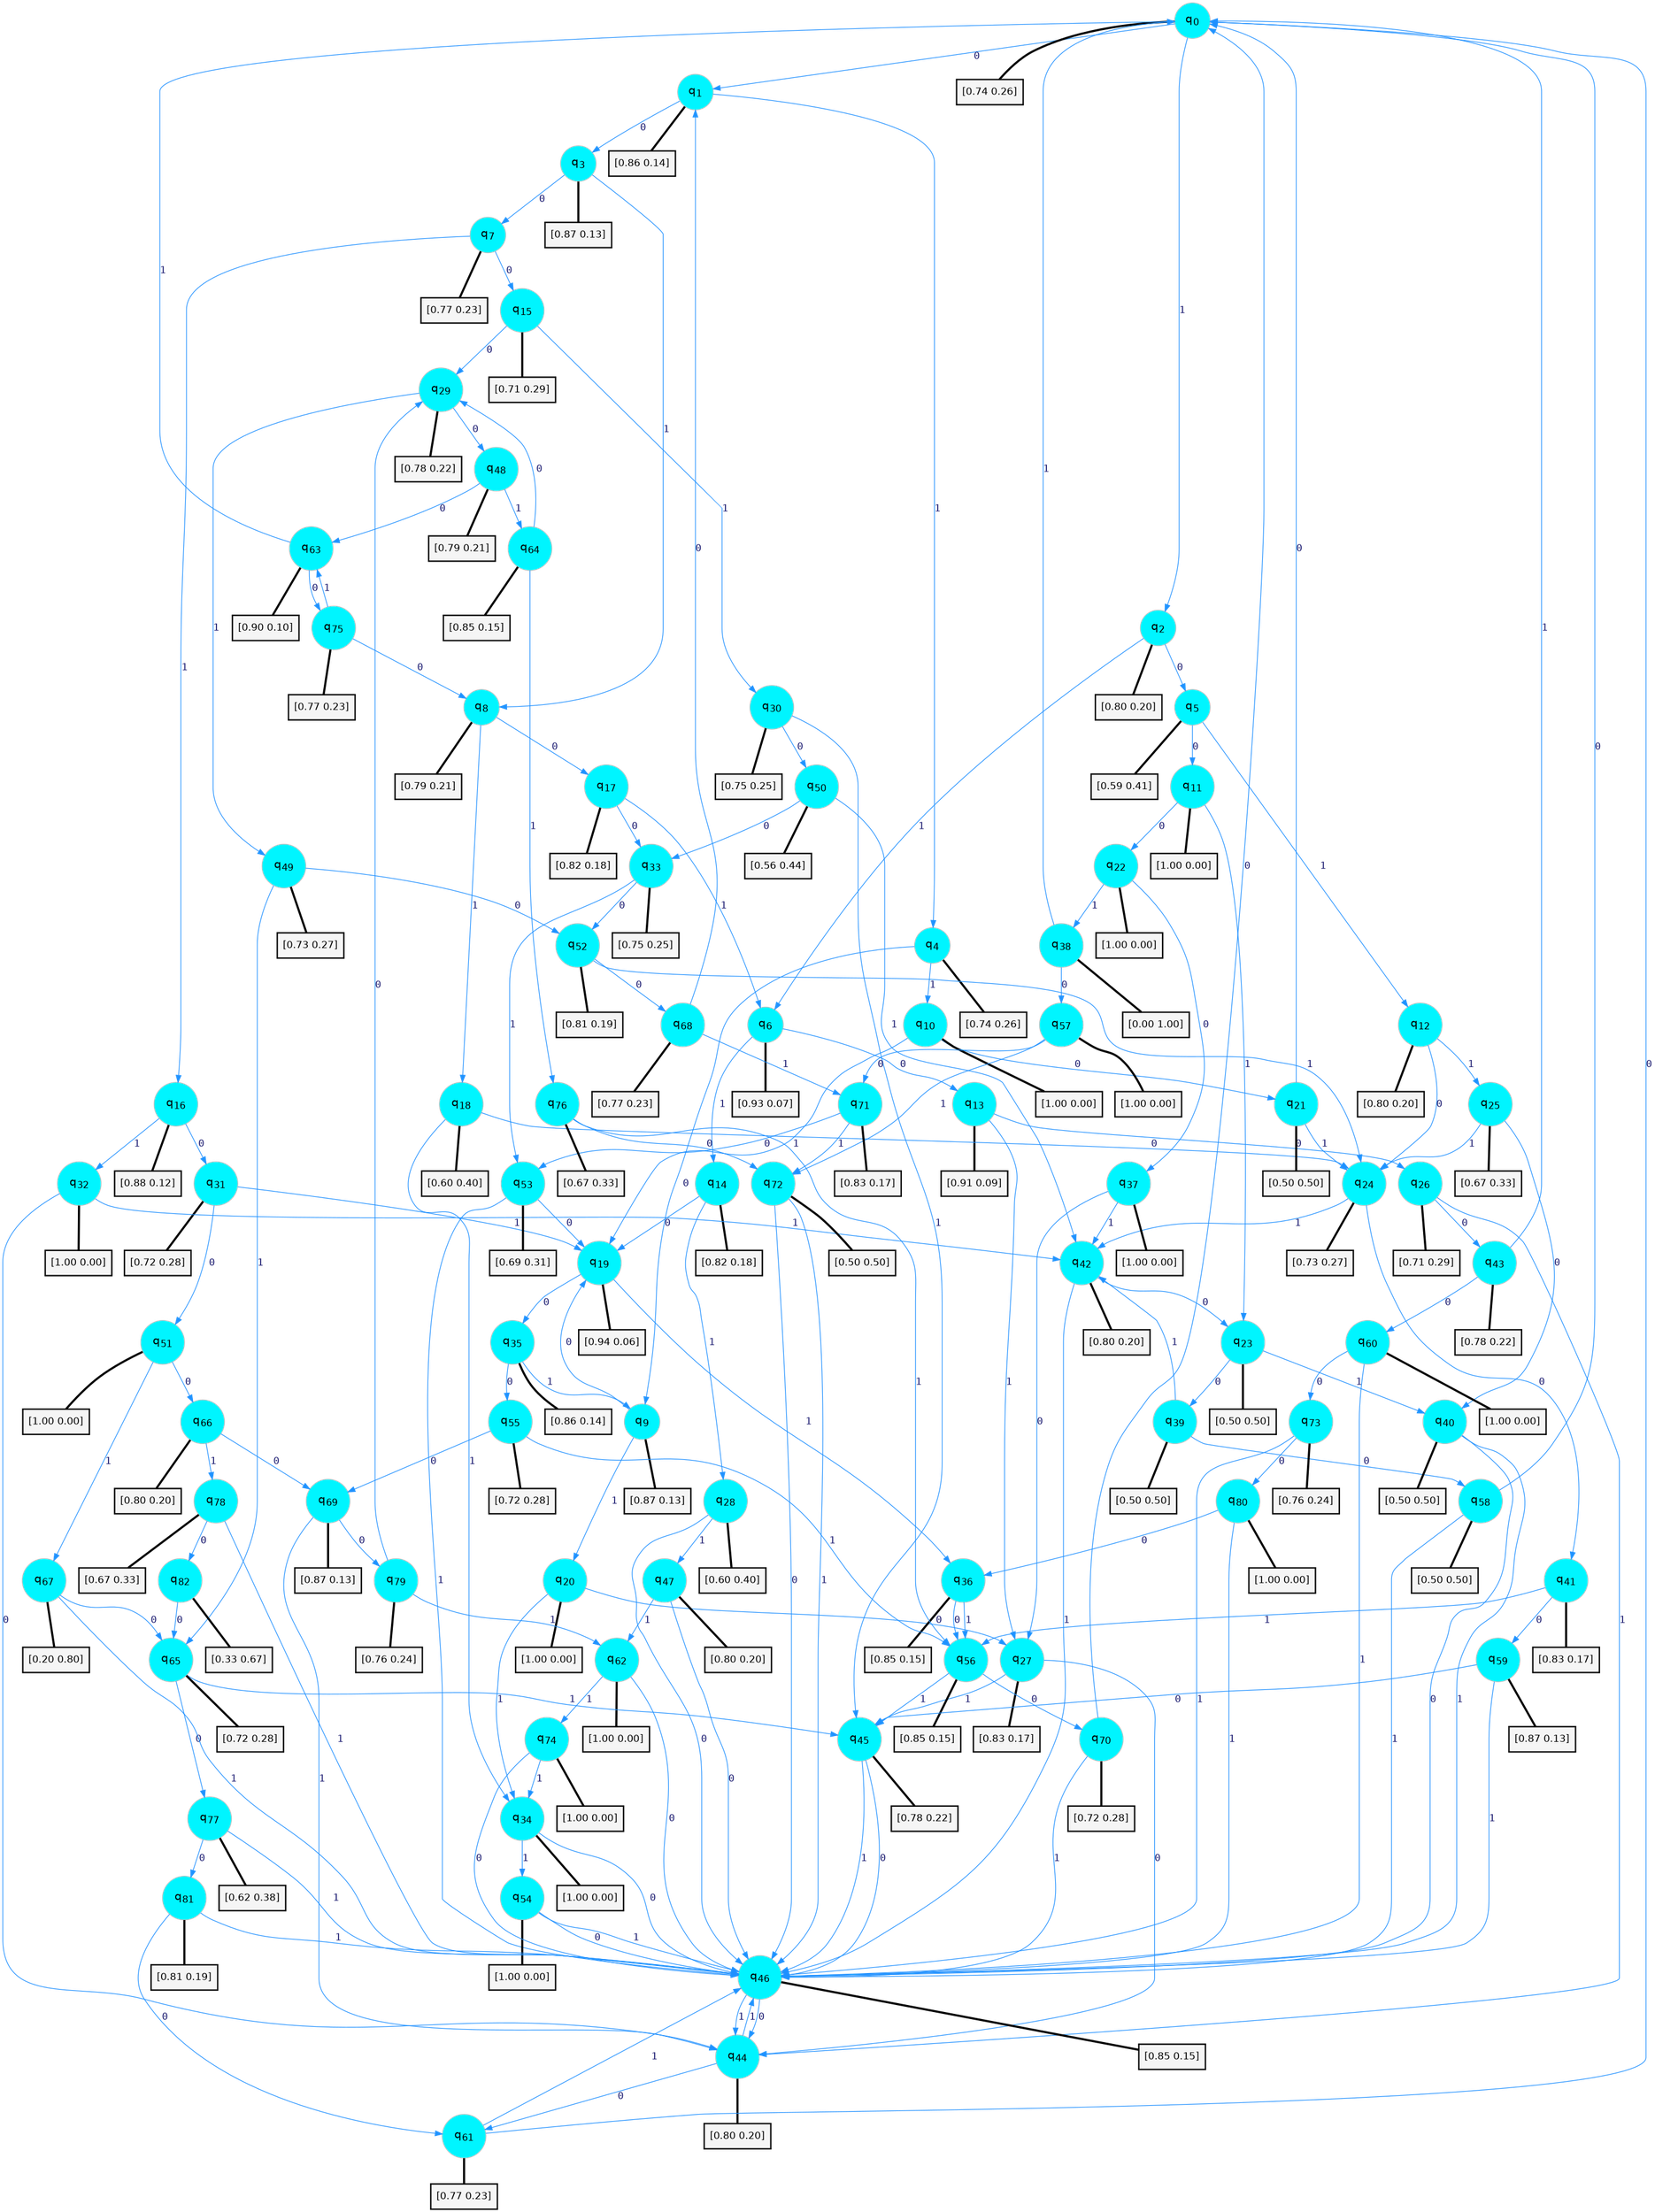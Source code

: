 digraph G {
graph [
bgcolor=transparent, dpi=300, rankdir=TD, size="40,25"];
node [
color=gray, fillcolor=turquoise1, fontcolor=black, fontname=Helvetica, fontsize=16, fontweight=bold, shape=circle, style=filled];
edge [
arrowsize=1, color=dodgerblue1, fontcolor=midnightblue, fontname=courier, fontweight=bold, penwidth=1, style=solid, weight=20];
0[label=<q<SUB>0</SUB>>];
1[label=<q<SUB>1</SUB>>];
2[label=<q<SUB>2</SUB>>];
3[label=<q<SUB>3</SUB>>];
4[label=<q<SUB>4</SUB>>];
5[label=<q<SUB>5</SUB>>];
6[label=<q<SUB>6</SUB>>];
7[label=<q<SUB>7</SUB>>];
8[label=<q<SUB>8</SUB>>];
9[label=<q<SUB>9</SUB>>];
10[label=<q<SUB>10</SUB>>];
11[label=<q<SUB>11</SUB>>];
12[label=<q<SUB>12</SUB>>];
13[label=<q<SUB>13</SUB>>];
14[label=<q<SUB>14</SUB>>];
15[label=<q<SUB>15</SUB>>];
16[label=<q<SUB>16</SUB>>];
17[label=<q<SUB>17</SUB>>];
18[label=<q<SUB>18</SUB>>];
19[label=<q<SUB>19</SUB>>];
20[label=<q<SUB>20</SUB>>];
21[label=<q<SUB>21</SUB>>];
22[label=<q<SUB>22</SUB>>];
23[label=<q<SUB>23</SUB>>];
24[label=<q<SUB>24</SUB>>];
25[label=<q<SUB>25</SUB>>];
26[label=<q<SUB>26</SUB>>];
27[label=<q<SUB>27</SUB>>];
28[label=<q<SUB>28</SUB>>];
29[label=<q<SUB>29</SUB>>];
30[label=<q<SUB>30</SUB>>];
31[label=<q<SUB>31</SUB>>];
32[label=<q<SUB>32</SUB>>];
33[label=<q<SUB>33</SUB>>];
34[label=<q<SUB>34</SUB>>];
35[label=<q<SUB>35</SUB>>];
36[label=<q<SUB>36</SUB>>];
37[label=<q<SUB>37</SUB>>];
38[label=<q<SUB>38</SUB>>];
39[label=<q<SUB>39</SUB>>];
40[label=<q<SUB>40</SUB>>];
41[label=<q<SUB>41</SUB>>];
42[label=<q<SUB>42</SUB>>];
43[label=<q<SUB>43</SUB>>];
44[label=<q<SUB>44</SUB>>];
45[label=<q<SUB>45</SUB>>];
46[label=<q<SUB>46</SUB>>];
47[label=<q<SUB>47</SUB>>];
48[label=<q<SUB>48</SUB>>];
49[label=<q<SUB>49</SUB>>];
50[label=<q<SUB>50</SUB>>];
51[label=<q<SUB>51</SUB>>];
52[label=<q<SUB>52</SUB>>];
53[label=<q<SUB>53</SUB>>];
54[label=<q<SUB>54</SUB>>];
55[label=<q<SUB>55</SUB>>];
56[label=<q<SUB>56</SUB>>];
57[label=<q<SUB>57</SUB>>];
58[label=<q<SUB>58</SUB>>];
59[label=<q<SUB>59</SUB>>];
60[label=<q<SUB>60</SUB>>];
61[label=<q<SUB>61</SUB>>];
62[label=<q<SUB>62</SUB>>];
63[label=<q<SUB>63</SUB>>];
64[label=<q<SUB>64</SUB>>];
65[label=<q<SUB>65</SUB>>];
66[label=<q<SUB>66</SUB>>];
67[label=<q<SUB>67</SUB>>];
68[label=<q<SUB>68</SUB>>];
69[label=<q<SUB>69</SUB>>];
70[label=<q<SUB>70</SUB>>];
71[label=<q<SUB>71</SUB>>];
72[label=<q<SUB>72</SUB>>];
73[label=<q<SUB>73</SUB>>];
74[label=<q<SUB>74</SUB>>];
75[label=<q<SUB>75</SUB>>];
76[label=<q<SUB>76</SUB>>];
77[label=<q<SUB>77</SUB>>];
78[label=<q<SUB>78</SUB>>];
79[label=<q<SUB>79</SUB>>];
80[label=<q<SUB>80</SUB>>];
81[label=<q<SUB>81</SUB>>];
82[label=<q<SUB>82</SUB>>];
83[label="[0.74 0.26]", shape=box,fontcolor=black, fontname=Helvetica, fontsize=14, penwidth=2, fillcolor=whitesmoke,color=black];
84[label="[0.86 0.14]", shape=box,fontcolor=black, fontname=Helvetica, fontsize=14, penwidth=2, fillcolor=whitesmoke,color=black];
85[label="[0.80 0.20]", shape=box,fontcolor=black, fontname=Helvetica, fontsize=14, penwidth=2, fillcolor=whitesmoke,color=black];
86[label="[0.87 0.13]", shape=box,fontcolor=black, fontname=Helvetica, fontsize=14, penwidth=2, fillcolor=whitesmoke,color=black];
87[label="[0.74 0.26]", shape=box,fontcolor=black, fontname=Helvetica, fontsize=14, penwidth=2, fillcolor=whitesmoke,color=black];
88[label="[0.59 0.41]", shape=box,fontcolor=black, fontname=Helvetica, fontsize=14, penwidth=2, fillcolor=whitesmoke,color=black];
89[label="[0.93 0.07]", shape=box,fontcolor=black, fontname=Helvetica, fontsize=14, penwidth=2, fillcolor=whitesmoke,color=black];
90[label="[0.77 0.23]", shape=box,fontcolor=black, fontname=Helvetica, fontsize=14, penwidth=2, fillcolor=whitesmoke,color=black];
91[label="[0.79 0.21]", shape=box,fontcolor=black, fontname=Helvetica, fontsize=14, penwidth=2, fillcolor=whitesmoke,color=black];
92[label="[0.87 0.13]", shape=box,fontcolor=black, fontname=Helvetica, fontsize=14, penwidth=2, fillcolor=whitesmoke,color=black];
93[label="[1.00 0.00]", shape=box,fontcolor=black, fontname=Helvetica, fontsize=14, penwidth=2, fillcolor=whitesmoke,color=black];
94[label="[1.00 0.00]", shape=box,fontcolor=black, fontname=Helvetica, fontsize=14, penwidth=2, fillcolor=whitesmoke,color=black];
95[label="[0.80 0.20]", shape=box,fontcolor=black, fontname=Helvetica, fontsize=14, penwidth=2, fillcolor=whitesmoke,color=black];
96[label="[0.91 0.09]", shape=box,fontcolor=black, fontname=Helvetica, fontsize=14, penwidth=2, fillcolor=whitesmoke,color=black];
97[label="[0.82 0.18]", shape=box,fontcolor=black, fontname=Helvetica, fontsize=14, penwidth=2, fillcolor=whitesmoke,color=black];
98[label="[0.71 0.29]", shape=box,fontcolor=black, fontname=Helvetica, fontsize=14, penwidth=2, fillcolor=whitesmoke,color=black];
99[label="[0.88 0.12]", shape=box,fontcolor=black, fontname=Helvetica, fontsize=14, penwidth=2, fillcolor=whitesmoke,color=black];
100[label="[0.82 0.18]", shape=box,fontcolor=black, fontname=Helvetica, fontsize=14, penwidth=2, fillcolor=whitesmoke,color=black];
101[label="[0.60 0.40]", shape=box,fontcolor=black, fontname=Helvetica, fontsize=14, penwidth=2, fillcolor=whitesmoke,color=black];
102[label="[0.94 0.06]", shape=box,fontcolor=black, fontname=Helvetica, fontsize=14, penwidth=2, fillcolor=whitesmoke,color=black];
103[label="[1.00 0.00]", shape=box,fontcolor=black, fontname=Helvetica, fontsize=14, penwidth=2, fillcolor=whitesmoke,color=black];
104[label="[0.50 0.50]", shape=box,fontcolor=black, fontname=Helvetica, fontsize=14, penwidth=2, fillcolor=whitesmoke,color=black];
105[label="[1.00 0.00]", shape=box,fontcolor=black, fontname=Helvetica, fontsize=14, penwidth=2, fillcolor=whitesmoke,color=black];
106[label="[0.50 0.50]", shape=box,fontcolor=black, fontname=Helvetica, fontsize=14, penwidth=2, fillcolor=whitesmoke,color=black];
107[label="[0.73 0.27]", shape=box,fontcolor=black, fontname=Helvetica, fontsize=14, penwidth=2, fillcolor=whitesmoke,color=black];
108[label="[0.67 0.33]", shape=box,fontcolor=black, fontname=Helvetica, fontsize=14, penwidth=2, fillcolor=whitesmoke,color=black];
109[label="[0.71 0.29]", shape=box,fontcolor=black, fontname=Helvetica, fontsize=14, penwidth=2, fillcolor=whitesmoke,color=black];
110[label="[0.83 0.17]", shape=box,fontcolor=black, fontname=Helvetica, fontsize=14, penwidth=2, fillcolor=whitesmoke,color=black];
111[label="[0.60 0.40]", shape=box,fontcolor=black, fontname=Helvetica, fontsize=14, penwidth=2, fillcolor=whitesmoke,color=black];
112[label="[0.78 0.22]", shape=box,fontcolor=black, fontname=Helvetica, fontsize=14, penwidth=2, fillcolor=whitesmoke,color=black];
113[label="[0.75 0.25]", shape=box,fontcolor=black, fontname=Helvetica, fontsize=14, penwidth=2, fillcolor=whitesmoke,color=black];
114[label="[0.72 0.28]", shape=box,fontcolor=black, fontname=Helvetica, fontsize=14, penwidth=2, fillcolor=whitesmoke,color=black];
115[label="[1.00 0.00]", shape=box,fontcolor=black, fontname=Helvetica, fontsize=14, penwidth=2, fillcolor=whitesmoke,color=black];
116[label="[0.75 0.25]", shape=box,fontcolor=black, fontname=Helvetica, fontsize=14, penwidth=2, fillcolor=whitesmoke,color=black];
117[label="[1.00 0.00]", shape=box,fontcolor=black, fontname=Helvetica, fontsize=14, penwidth=2, fillcolor=whitesmoke,color=black];
118[label="[0.86 0.14]", shape=box,fontcolor=black, fontname=Helvetica, fontsize=14, penwidth=2, fillcolor=whitesmoke,color=black];
119[label="[0.85 0.15]", shape=box,fontcolor=black, fontname=Helvetica, fontsize=14, penwidth=2, fillcolor=whitesmoke,color=black];
120[label="[1.00 0.00]", shape=box,fontcolor=black, fontname=Helvetica, fontsize=14, penwidth=2, fillcolor=whitesmoke,color=black];
121[label="[0.00 1.00]", shape=box,fontcolor=black, fontname=Helvetica, fontsize=14, penwidth=2, fillcolor=whitesmoke,color=black];
122[label="[0.50 0.50]", shape=box,fontcolor=black, fontname=Helvetica, fontsize=14, penwidth=2, fillcolor=whitesmoke,color=black];
123[label="[0.50 0.50]", shape=box,fontcolor=black, fontname=Helvetica, fontsize=14, penwidth=2, fillcolor=whitesmoke,color=black];
124[label="[0.83 0.17]", shape=box,fontcolor=black, fontname=Helvetica, fontsize=14, penwidth=2, fillcolor=whitesmoke,color=black];
125[label="[0.80 0.20]", shape=box,fontcolor=black, fontname=Helvetica, fontsize=14, penwidth=2, fillcolor=whitesmoke,color=black];
126[label="[0.78 0.22]", shape=box,fontcolor=black, fontname=Helvetica, fontsize=14, penwidth=2, fillcolor=whitesmoke,color=black];
127[label="[0.80 0.20]", shape=box,fontcolor=black, fontname=Helvetica, fontsize=14, penwidth=2, fillcolor=whitesmoke,color=black];
128[label="[0.78 0.22]", shape=box,fontcolor=black, fontname=Helvetica, fontsize=14, penwidth=2, fillcolor=whitesmoke,color=black];
129[label="[0.85 0.15]", shape=box,fontcolor=black, fontname=Helvetica, fontsize=14, penwidth=2, fillcolor=whitesmoke,color=black];
130[label="[0.80 0.20]", shape=box,fontcolor=black, fontname=Helvetica, fontsize=14, penwidth=2, fillcolor=whitesmoke,color=black];
131[label="[0.79 0.21]", shape=box,fontcolor=black, fontname=Helvetica, fontsize=14, penwidth=2, fillcolor=whitesmoke,color=black];
132[label="[0.73 0.27]", shape=box,fontcolor=black, fontname=Helvetica, fontsize=14, penwidth=2, fillcolor=whitesmoke,color=black];
133[label="[0.56 0.44]", shape=box,fontcolor=black, fontname=Helvetica, fontsize=14, penwidth=2, fillcolor=whitesmoke,color=black];
134[label="[1.00 0.00]", shape=box,fontcolor=black, fontname=Helvetica, fontsize=14, penwidth=2, fillcolor=whitesmoke,color=black];
135[label="[0.81 0.19]", shape=box,fontcolor=black, fontname=Helvetica, fontsize=14, penwidth=2, fillcolor=whitesmoke,color=black];
136[label="[0.69 0.31]", shape=box,fontcolor=black, fontname=Helvetica, fontsize=14, penwidth=2, fillcolor=whitesmoke,color=black];
137[label="[1.00 0.00]", shape=box,fontcolor=black, fontname=Helvetica, fontsize=14, penwidth=2, fillcolor=whitesmoke,color=black];
138[label="[0.72 0.28]", shape=box,fontcolor=black, fontname=Helvetica, fontsize=14, penwidth=2, fillcolor=whitesmoke,color=black];
139[label="[0.85 0.15]", shape=box,fontcolor=black, fontname=Helvetica, fontsize=14, penwidth=2, fillcolor=whitesmoke,color=black];
140[label="[1.00 0.00]", shape=box,fontcolor=black, fontname=Helvetica, fontsize=14, penwidth=2, fillcolor=whitesmoke,color=black];
141[label="[0.50 0.50]", shape=box,fontcolor=black, fontname=Helvetica, fontsize=14, penwidth=2, fillcolor=whitesmoke,color=black];
142[label="[0.87 0.13]", shape=box,fontcolor=black, fontname=Helvetica, fontsize=14, penwidth=2, fillcolor=whitesmoke,color=black];
143[label="[1.00 0.00]", shape=box,fontcolor=black, fontname=Helvetica, fontsize=14, penwidth=2, fillcolor=whitesmoke,color=black];
144[label="[0.77 0.23]", shape=box,fontcolor=black, fontname=Helvetica, fontsize=14, penwidth=2, fillcolor=whitesmoke,color=black];
145[label="[1.00 0.00]", shape=box,fontcolor=black, fontname=Helvetica, fontsize=14, penwidth=2, fillcolor=whitesmoke,color=black];
146[label="[0.90 0.10]", shape=box,fontcolor=black, fontname=Helvetica, fontsize=14, penwidth=2, fillcolor=whitesmoke,color=black];
147[label="[0.85 0.15]", shape=box,fontcolor=black, fontname=Helvetica, fontsize=14, penwidth=2, fillcolor=whitesmoke,color=black];
148[label="[0.72 0.28]", shape=box,fontcolor=black, fontname=Helvetica, fontsize=14, penwidth=2, fillcolor=whitesmoke,color=black];
149[label="[0.80 0.20]", shape=box,fontcolor=black, fontname=Helvetica, fontsize=14, penwidth=2, fillcolor=whitesmoke,color=black];
150[label="[0.20 0.80]", shape=box,fontcolor=black, fontname=Helvetica, fontsize=14, penwidth=2, fillcolor=whitesmoke,color=black];
151[label="[0.77 0.23]", shape=box,fontcolor=black, fontname=Helvetica, fontsize=14, penwidth=2, fillcolor=whitesmoke,color=black];
152[label="[0.87 0.13]", shape=box,fontcolor=black, fontname=Helvetica, fontsize=14, penwidth=2, fillcolor=whitesmoke,color=black];
153[label="[0.72 0.28]", shape=box,fontcolor=black, fontname=Helvetica, fontsize=14, penwidth=2, fillcolor=whitesmoke,color=black];
154[label="[0.83 0.17]", shape=box,fontcolor=black, fontname=Helvetica, fontsize=14, penwidth=2, fillcolor=whitesmoke,color=black];
155[label="[0.50 0.50]", shape=box,fontcolor=black, fontname=Helvetica, fontsize=14, penwidth=2, fillcolor=whitesmoke,color=black];
156[label="[0.76 0.24]", shape=box,fontcolor=black, fontname=Helvetica, fontsize=14, penwidth=2, fillcolor=whitesmoke,color=black];
157[label="[1.00 0.00]", shape=box,fontcolor=black, fontname=Helvetica, fontsize=14, penwidth=2, fillcolor=whitesmoke,color=black];
158[label="[0.77 0.23]", shape=box,fontcolor=black, fontname=Helvetica, fontsize=14, penwidth=2, fillcolor=whitesmoke,color=black];
159[label="[0.67 0.33]", shape=box,fontcolor=black, fontname=Helvetica, fontsize=14, penwidth=2, fillcolor=whitesmoke,color=black];
160[label="[0.62 0.38]", shape=box,fontcolor=black, fontname=Helvetica, fontsize=14, penwidth=2, fillcolor=whitesmoke,color=black];
161[label="[0.67 0.33]", shape=box,fontcolor=black, fontname=Helvetica, fontsize=14, penwidth=2, fillcolor=whitesmoke,color=black];
162[label="[0.76 0.24]", shape=box,fontcolor=black, fontname=Helvetica, fontsize=14, penwidth=2, fillcolor=whitesmoke,color=black];
163[label="[1.00 0.00]", shape=box,fontcolor=black, fontname=Helvetica, fontsize=14, penwidth=2, fillcolor=whitesmoke,color=black];
164[label="[0.81 0.19]", shape=box,fontcolor=black, fontname=Helvetica, fontsize=14, penwidth=2, fillcolor=whitesmoke,color=black];
165[label="[0.33 0.67]", shape=box,fontcolor=black, fontname=Helvetica, fontsize=14, penwidth=2, fillcolor=whitesmoke,color=black];
0->1 [label=0];
0->2 [label=1];
0->83 [arrowhead=none, penwidth=3,color=black];
1->3 [label=0];
1->4 [label=1];
1->84 [arrowhead=none, penwidth=3,color=black];
2->5 [label=0];
2->6 [label=1];
2->85 [arrowhead=none, penwidth=3,color=black];
3->7 [label=0];
3->8 [label=1];
3->86 [arrowhead=none, penwidth=3,color=black];
4->9 [label=0];
4->10 [label=1];
4->87 [arrowhead=none, penwidth=3,color=black];
5->11 [label=0];
5->12 [label=1];
5->88 [arrowhead=none, penwidth=3,color=black];
6->13 [label=0];
6->14 [label=1];
6->89 [arrowhead=none, penwidth=3,color=black];
7->15 [label=0];
7->16 [label=1];
7->90 [arrowhead=none, penwidth=3,color=black];
8->17 [label=0];
8->18 [label=1];
8->91 [arrowhead=none, penwidth=3,color=black];
9->19 [label=0];
9->20 [label=1];
9->92 [arrowhead=none, penwidth=3,color=black];
10->21 [label=0];
10->19 [label=1];
10->93 [arrowhead=none, penwidth=3,color=black];
11->22 [label=0];
11->23 [label=1];
11->94 [arrowhead=none, penwidth=3,color=black];
12->24 [label=0];
12->25 [label=1];
12->95 [arrowhead=none, penwidth=3,color=black];
13->26 [label=0];
13->27 [label=1];
13->96 [arrowhead=none, penwidth=3,color=black];
14->19 [label=0];
14->28 [label=1];
14->97 [arrowhead=none, penwidth=3,color=black];
15->29 [label=0];
15->30 [label=1];
15->98 [arrowhead=none, penwidth=3,color=black];
16->31 [label=0];
16->32 [label=1];
16->99 [arrowhead=none, penwidth=3,color=black];
17->33 [label=0];
17->6 [label=1];
17->100 [arrowhead=none, penwidth=3,color=black];
18->24 [label=0];
18->34 [label=1];
18->101 [arrowhead=none, penwidth=3,color=black];
19->35 [label=0];
19->36 [label=1];
19->102 [arrowhead=none, penwidth=3,color=black];
20->27 [label=0];
20->34 [label=1];
20->103 [arrowhead=none, penwidth=3,color=black];
21->0 [label=0];
21->24 [label=1];
21->104 [arrowhead=none, penwidth=3,color=black];
22->37 [label=0];
22->38 [label=1];
22->105 [arrowhead=none, penwidth=3,color=black];
23->39 [label=0];
23->40 [label=1];
23->106 [arrowhead=none, penwidth=3,color=black];
24->41 [label=0];
24->42 [label=1];
24->107 [arrowhead=none, penwidth=3,color=black];
25->40 [label=0];
25->24 [label=1];
25->108 [arrowhead=none, penwidth=3,color=black];
26->43 [label=0];
26->44 [label=1];
26->109 [arrowhead=none, penwidth=3,color=black];
27->44 [label=0];
27->45 [label=1];
27->110 [arrowhead=none, penwidth=3,color=black];
28->46 [label=0];
28->47 [label=1];
28->111 [arrowhead=none, penwidth=3,color=black];
29->48 [label=0];
29->49 [label=1];
29->112 [arrowhead=none, penwidth=3,color=black];
30->50 [label=0];
30->45 [label=1];
30->113 [arrowhead=none, penwidth=3,color=black];
31->51 [label=0];
31->19 [label=1];
31->114 [arrowhead=none, penwidth=3,color=black];
32->44 [label=0];
32->42 [label=1];
32->115 [arrowhead=none, penwidth=3,color=black];
33->52 [label=0];
33->53 [label=1];
33->116 [arrowhead=none, penwidth=3,color=black];
34->46 [label=0];
34->54 [label=1];
34->117 [arrowhead=none, penwidth=3,color=black];
35->55 [label=0];
35->9 [label=1];
35->118 [arrowhead=none, penwidth=3,color=black];
36->56 [label=0];
36->56 [label=1];
36->119 [arrowhead=none, penwidth=3,color=black];
37->27 [label=0];
37->42 [label=1];
37->120 [arrowhead=none, penwidth=3,color=black];
38->57 [label=0];
38->0 [label=1];
38->121 [arrowhead=none, penwidth=3,color=black];
39->58 [label=0];
39->42 [label=1];
39->122 [arrowhead=none, penwidth=3,color=black];
40->46 [label=0];
40->46 [label=1];
40->123 [arrowhead=none, penwidth=3,color=black];
41->59 [label=0];
41->56 [label=1];
41->124 [arrowhead=none, penwidth=3,color=black];
42->23 [label=0];
42->46 [label=1];
42->125 [arrowhead=none, penwidth=3,color=black];
43->60 [label=0];
43->0 [label=1];
43->126 [arrowhead=none, penwidth=3,color=black];
44->61 [label=0];
44->46 [label=1];
44->127 [arrowhead=none, penwidth=3,color=black];
45->46 [label=0];
45->46 [label=1];
45->128 [arrowhead=none, penwidth=3,color=black];
46->44 [label=0];
46->44 [label=1];
46->129 [arrowhead=none, penwidth=3,color=black];
47->46 [label=0];
47->62 [label=1];
47->130 [arrowhead=none, penwidth=3,color=black];
48->63 [label=0];
48->64 [label=1];
48->131 [arrowhead=none, penwidth=3,color=black];
49->52 [label=0];
49->65 [label=1];
49->132 [arrowhead=none, penwidth=3,color=black];
50->33 [label=0];
50->42 [label=1];
50->133 [arrowhead=none, penwidth=3,color=black];
51->66 [label=0];
51->67 [label=1];
51->134 [arrowhead=none, penwidth=3,color=black];
52->68 [label=0];
52->24 [label=1];
52->135 [arrowhead=none, penwidth=3,color=black];
53->19 [label=0];
53->46 [label=1];
53->136 [arrowhead=none, penwidth=3,color=black];
54->46 [label=0];
54->46 [label=1];
54->137 [arrowhead=none, penwidth=3,color=black];
55->69 [label=0];
55->56 [label=1];
55->138 [arrowhead=none, penwidth=3,color=black];
56->70 [label=0];
56->45 [label=1];
56->139 [arrowhead=none, penwidth=3,color=black];
57->71 [label=0];
57->72 [label=1];
57->140 [arrowhead=none, penwidth=3,color=black];
58->0 [label=0];
58->46 [label=1];
58->141 [arrowhead=none, penwidth=3,color=black];
59->45 [label=0];
59->46 [label=1];
59->142 [arrowhead=none, penwidth=3,color=black];
60->73 [label=0];
60->46 [label=1];
60->143 [arrowhead=none, penwidth=3,color=black];
61->0 [label=0];
61->46 [label=1];
61->144 [arrowhead=none, penwidth=3,color=black];
62->46 [label=0];
62->74 [label=1];
62->145 [arrowhead=none, penwidth=3,color=black];
63->75 [label=0];
63->0 [label=1];
63->146 [arrowhead=none, penwidth=3,color=black];
64->29 [label=0];
64->76 [label=1];
64->147 [arrowhead=none, penwidth=3,color=black];
65->77 [label=0];
65->45 [label=1];
65->148 [arrowhead=none, penwidth=3,color=black];
66->69 [label=0];
66->78 [label=1];
66->149 [arrowhead=none, penwidth=3,color=black];
67->65 [label=0];
67->46 [label=1];
67->150 [arrowhead=none, penwidth=3,color=black];
68->1 [label=0];
68->71 [label=1];
68->151 [arrowhead=none, penwidth=3,color=black];
69->79 [label=0];
69->44 [label=1];
69->152 [arrowhead=none, penwidth=3,color=black];
70->0 [label=0];
70->46 [label=1];
70->153 [arrowhead=none, penwidth=3,color=black];
71->53 [label=0];
71->72 [label=1];
71->154 [arrowhead=none, penwidth=3,color=black];
72->46 [label=0];
72->46 [label=1];
72->155 [arrowhead=none, penwidth=3,color=black];
73->80 [label=0];
73->46 [label=1];
73->156 [arrowhead=none, penwidth=3,color=black];
74->46 [label=0];
74->34 [label=1];
74->157 [arrowhead=none, penwidth=3,color=black];
75->8 [label=0];
75->63 [label=1];
75->158 [arrowhead=none, penwidth=3,color=black];
76->72 [label=0];
76->56 [label=1];
76->159 [arrowhead=none, penwidth=3,color=black];
77->81 [label=0];
77->46 [label=1];
77->160 [arrowhead=none, penwidth=3,color=black];
78->82 [label=0];
78->46 [label=1];
78->161 [arrowhead=none, penwidth=3,color=black];
79->29 [label=0];
79->62 [label=1];
79->162 [arrowhead=none, penwidth=3,color=black];
80->36 [label=0];
80->46 [label=1];
80->163 [arrowhead=none, penwidth=3,color=black];
81->61 [label=0];
81->46 [label=1];
81->164 [arrowhead=none, penwidth=3,color=black];
82->65 [label=0];
82->165 [arrowhead=none, penwidth=3,color=black];
}
